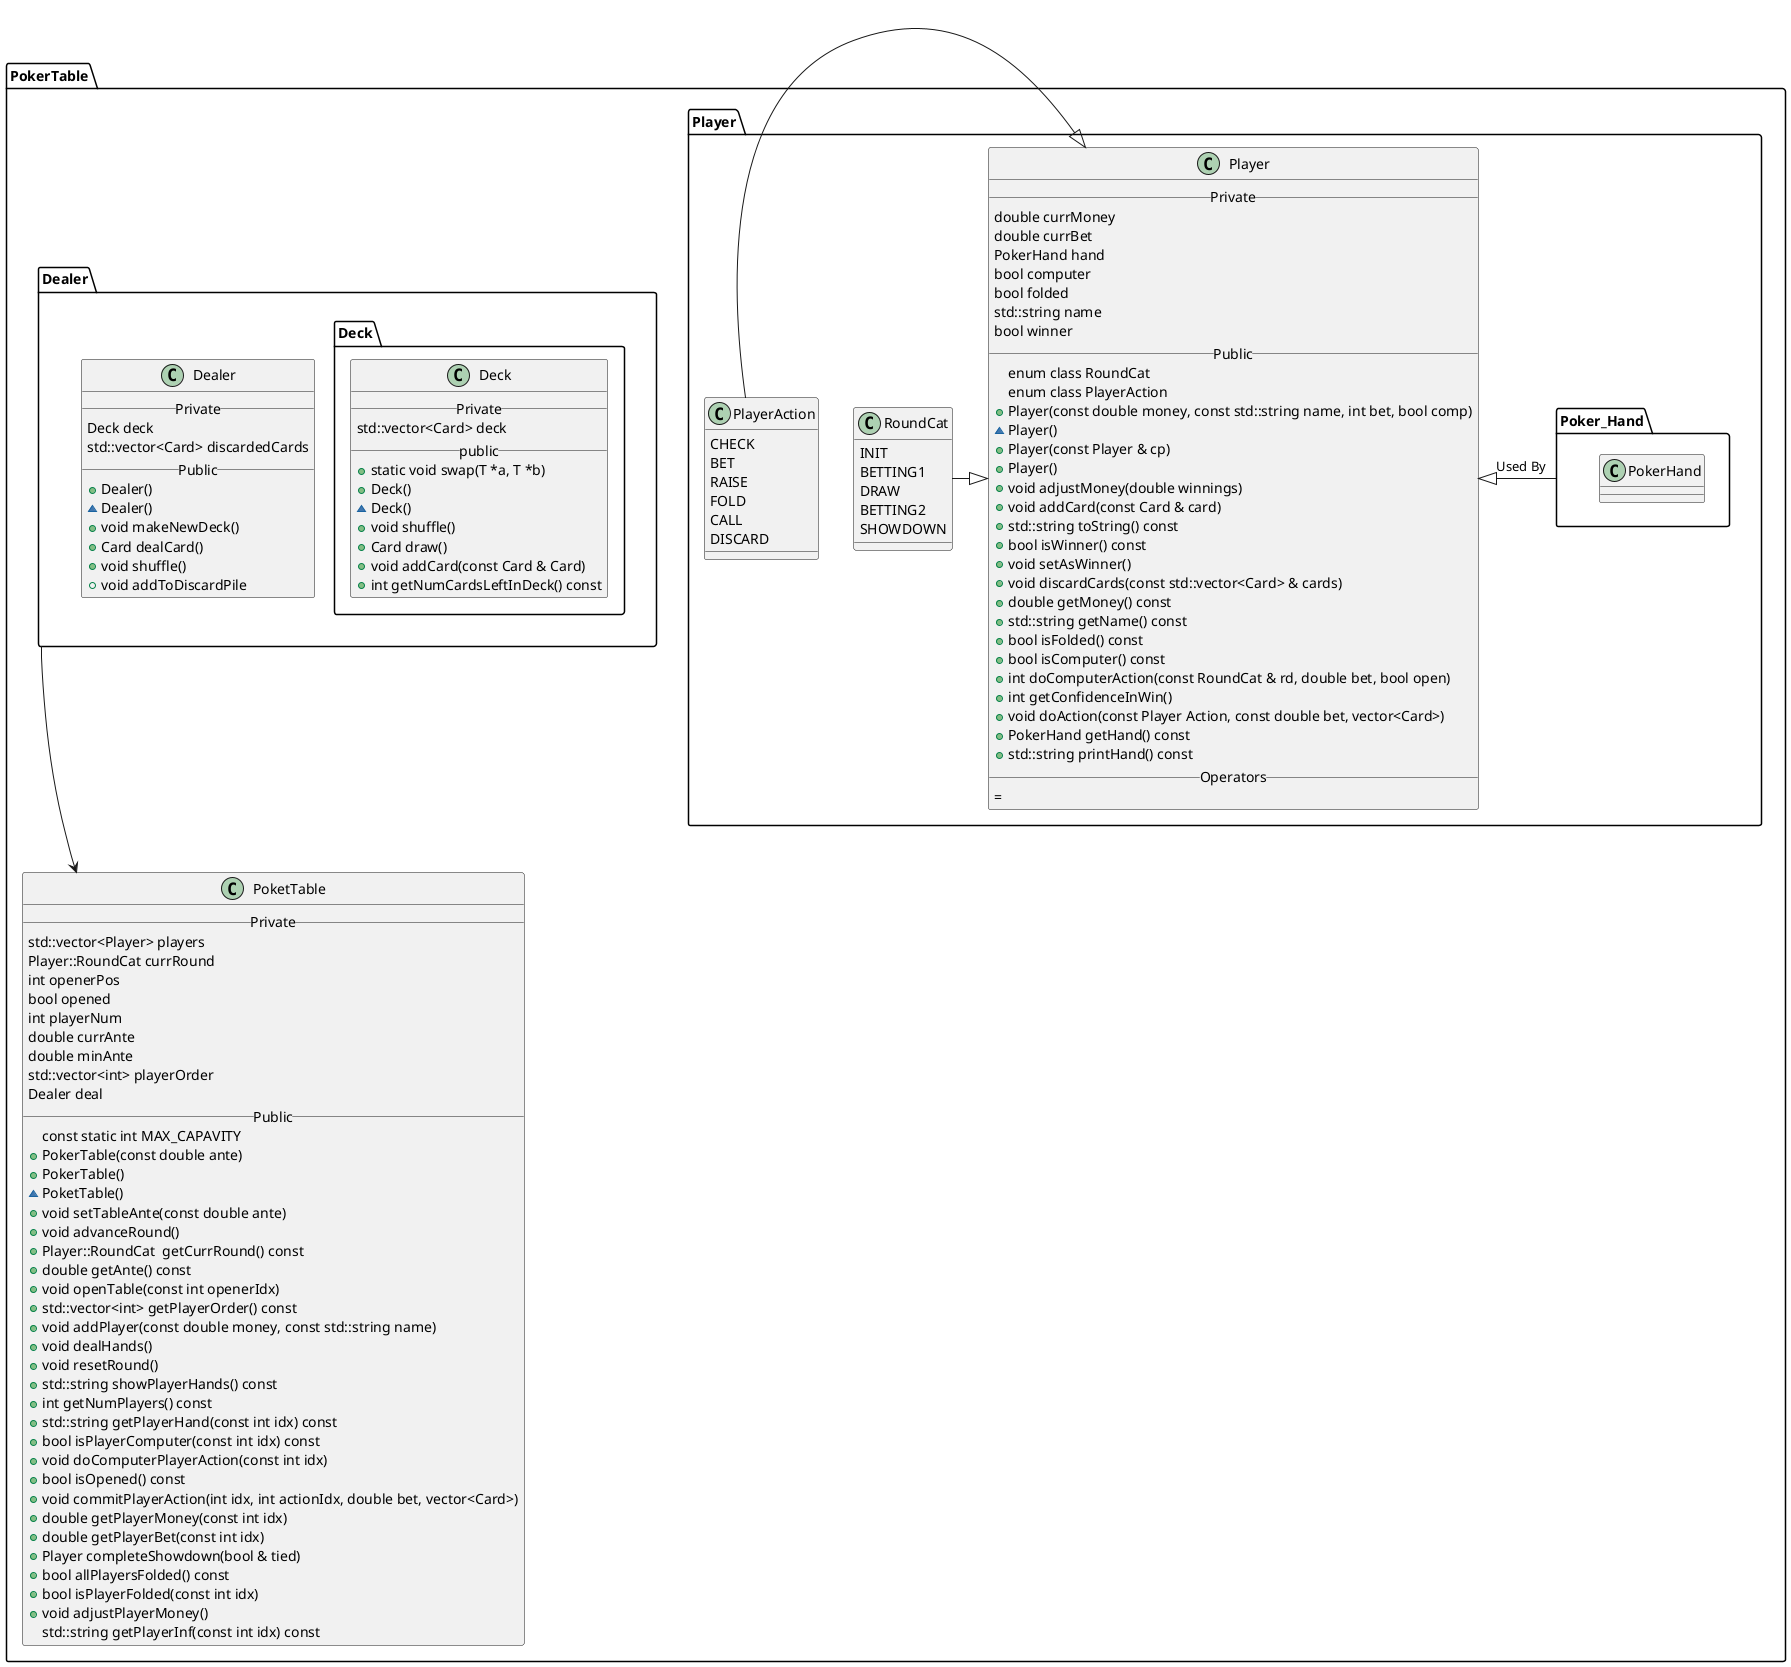 @startuml

package "PokerTable" {
  class PoketTable {
    __Private__
    std::vector<Player> players
    Player::RoundCat currRound
    int openerPos
    bool opened
    int playerNum
    double currAnte
    double minAnte
    std::vector<int> playerOrder
    Dealer deal
    __Public__
    const static int MAX_CAPAVITY
    +PokerTable(const double ante)
    +PokerTable()
    ~PoketTable()
    +void setTableAnte(const double ante)
    +void advanceRound()
    +Player::RoundCat  getCurrRound() const
    +double getAnte() const
    +void openTable(const int openerIdx)
    +std::vector<int> getPlayerOrder() const
    +void addPlayer(const double money, const std::string name)
    +void dealHands()
    +void resetRound()
    +std::string showPlayerHands() const
    +int getNumPlayers() const
    +std::string getPlayerHand(const int idx) const
    +bool isPlayerComputer(const int idx) const
    +void doComputerPlayerAction(const int idx)
    +bool isOpened() const
    +void commitPlayerAction(int idx, int actionIdx, double bet, vector<Card>)
    +double getPlayerMoney(const int idx)
    +double getPlayerBet(const int idx)
    +Player completeShowdown(bool & tied)
    +bool allPlayersFolded() const
    +bool isPlayerFolded(const int idx)
    +void adjustPlayerMoney()
    std::string getPlayerInf(const int idx) const
  }


  package "Player" {
    class Player {
      __Private__
      double currMoney
      double currBet
      PokerHand hand
      bool computer
      bool folded
      std::string name
      bool winner
      __Public__
      enum class RoundCat
      enum class PlayerAction
      +Player(const double money, const std::string name, int bet, bool comp)
      ~Player()
      +Player(const Player & cp)
      +Player()
      +void adjustMoney(double winnings)
      +void addCard(const Card & card)
      +std::string toString() const
      +bool isWinner() const
      +void setAsWinner()
      +void discardCards(const std::vector<Card> & cards)
      +double getMoney() const
      +std::string getName() const
      +bool isFolded() const
      +bool isComputer() const
      +int doComputerAction(const RoundCat & rd, double bet, bool open)
      +int getConfidenceInWin()
      +void doAction(const Player Action, const double bet, vector<Card>)
      +PokerHand getHand() const
      +std::string printHand() const
      __Operators__
      =
    }
    class RoundCat {
      INIT
      BETTING1
      DRAW
      BETTING2
      SHOWDOWN
    }
    RoundCat -|> Player

    class PlayerAction {
      CHECK
      BET
      RAISE
      FOLD
      CALL
      DISCARD
    }
    PlayerAction -|> Player
    package "Poker_Hand" {
      class PokerHand {

      }
    }
    Poker_Hand -|> Player : Used By
  }
  package "Dealer" {
    class Dealer {
      __Private__
      Deck deck
      std::vector<Card> discardedCards
      __Public__
      +Dealer()
      ~Dealer()
      +void makeNewDeck()
      +Card dealCard()
      +void shuffle()
      +void addToDiscardPile
    }
    package "Deck" {
      class Deck {
      __Private__
      std::vector<Card> deck
      __public__
      +static void swap(T *a, T *b)
      +Deck()
      ~Deck()
      +void shuffle()
      +Card draw()
      +void addCard(const Card & Card)
      +int getNumCardsLeftInDeck() const
    }
    }
  }
  Dealer -d-> PoketTable
  
}
@enduml